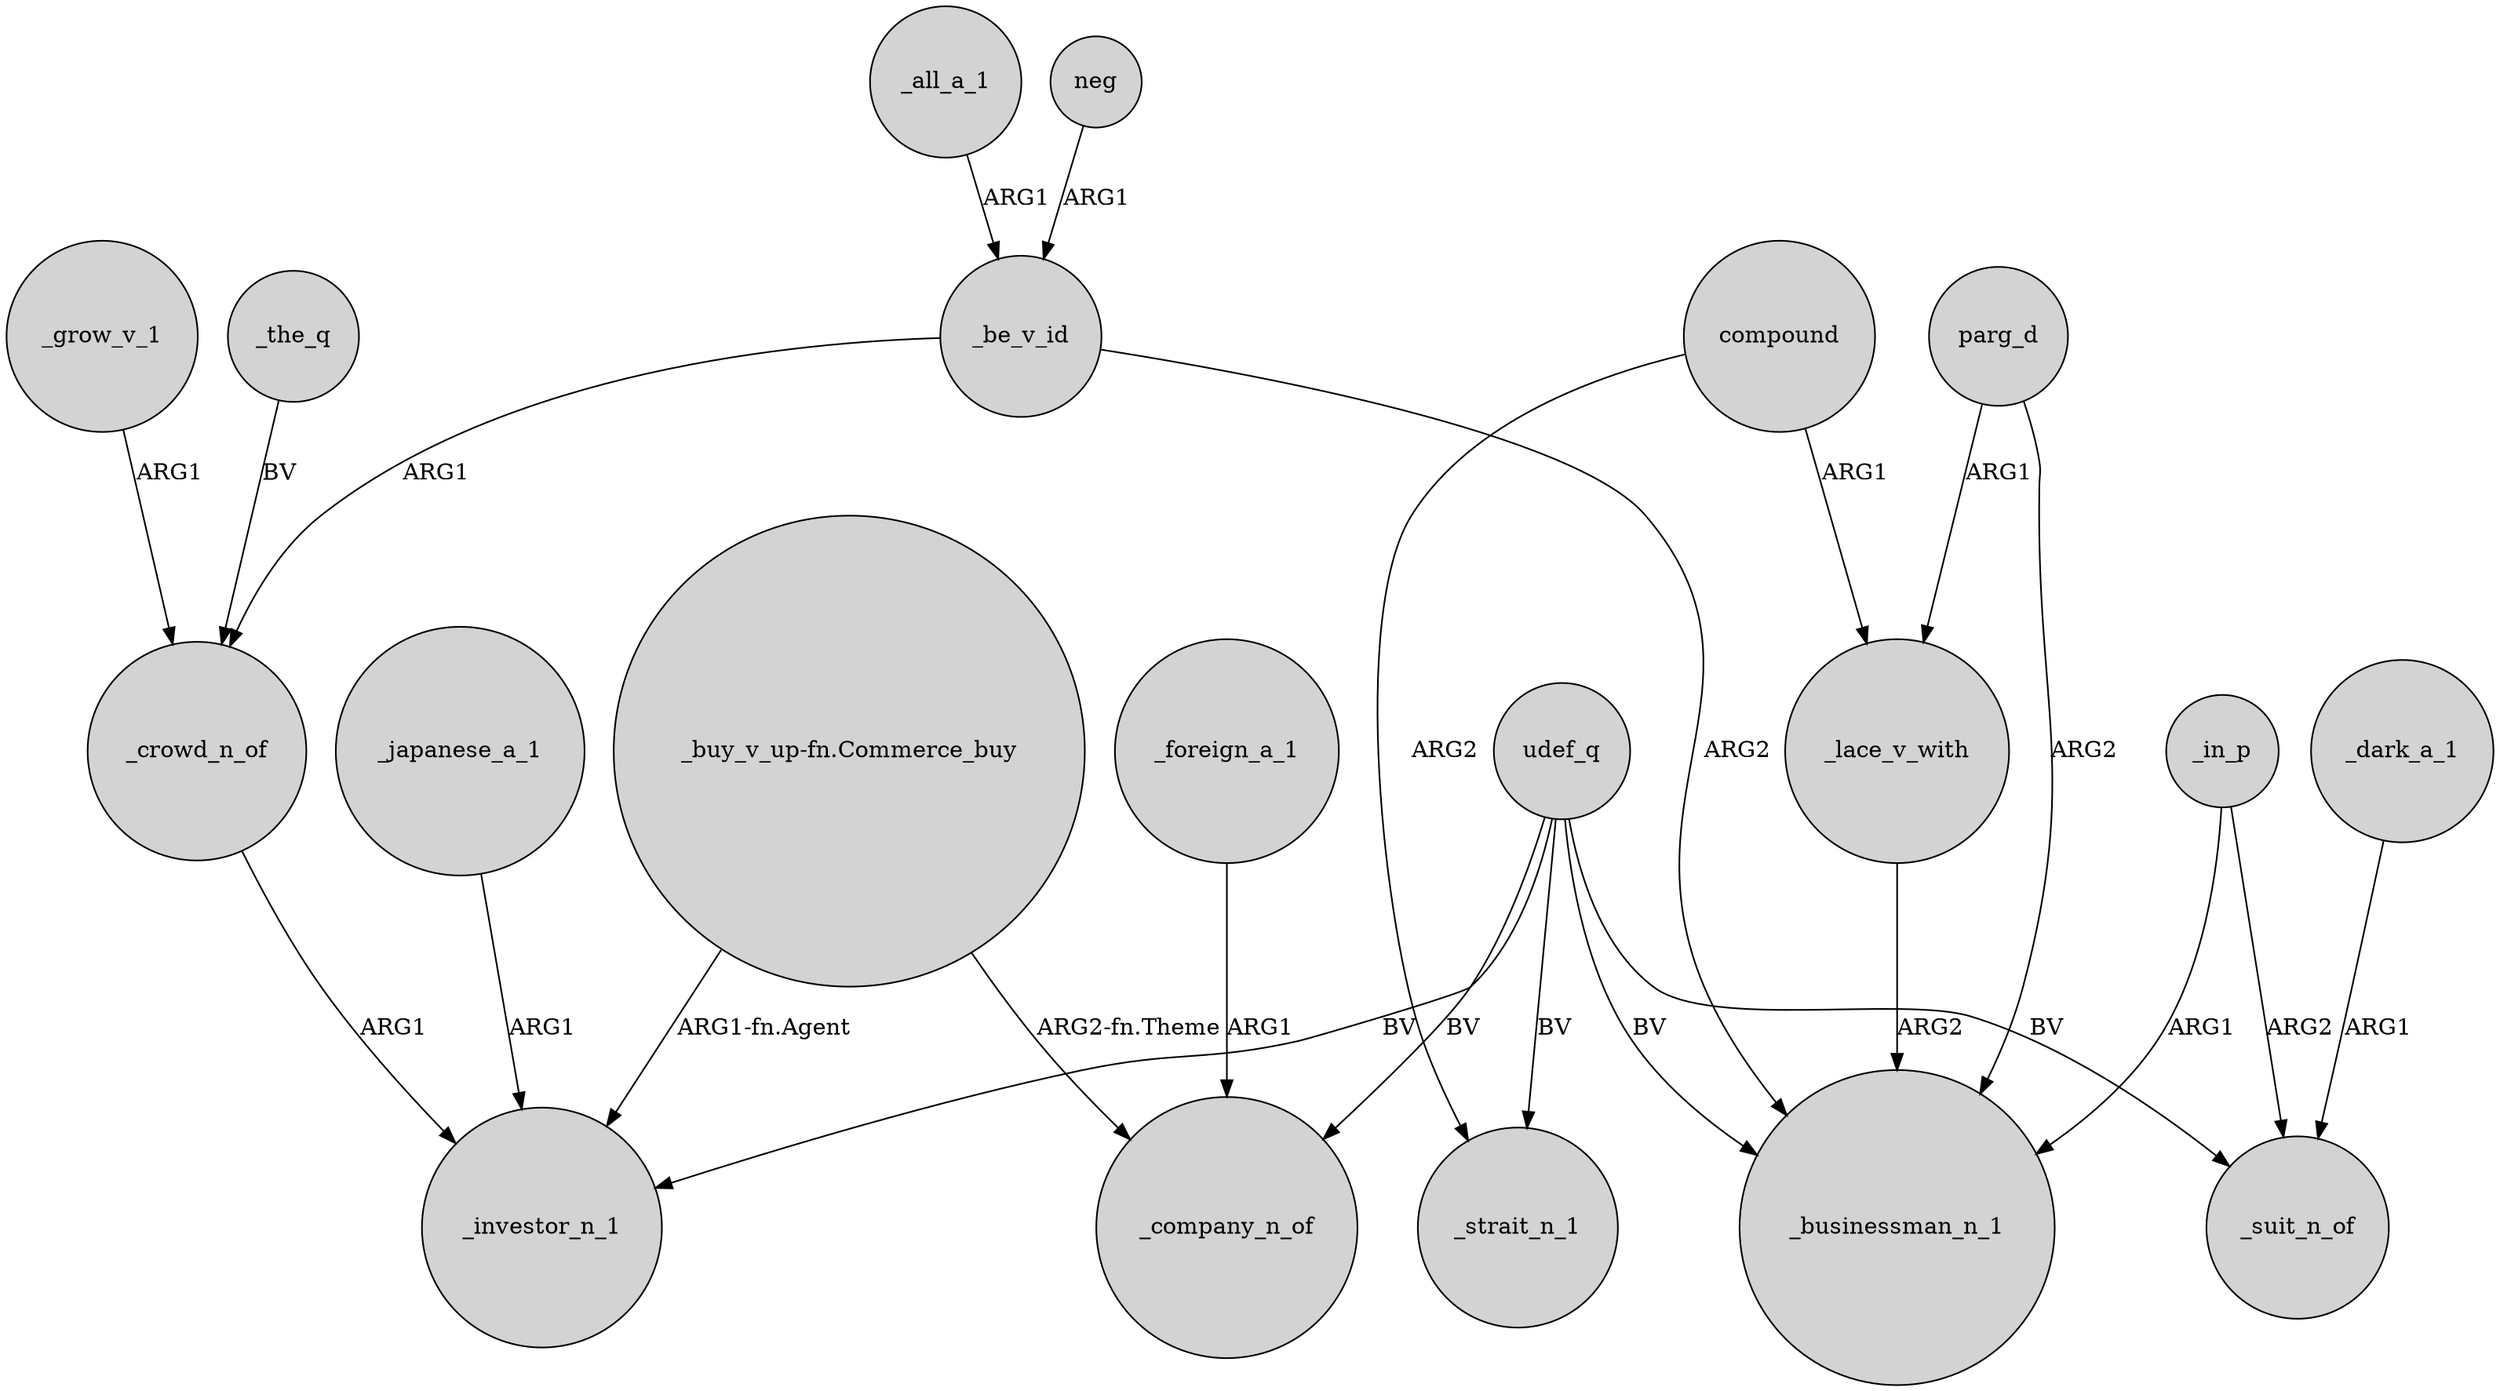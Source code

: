 digraph {
	node [shape=circle style=filled]
	compound -> _lace_v_with [label=ARG1]
	udef_q -> _businessman_n_1 [label=BV]
	_japanese_a_1 -> _investor_n_1 [label=ARG1]
	udef_q -> _investor_n_1 [label=BV]
	compound -> _strait_n_1 [label=ARG2]
	_grow_v_1 -> _crowd_n_of [label=ARG1]
	udef_q -> _suit_n_of [label=BV]
	"_buy_v_up-fn.Commerce_buy" -> _company_n_of [label="ARG2-fn.Theme"]
	udef_q -> _strait_n_1 [label=BV]
	_be_v_id -> _businessman_n_1 [label=ARG2]
	_in_p -> _suit_n_of [label=ARG2]
	_lace_v_with -> _businessman_n_1 [label=ARG2]
	_in_p -> _businessman_n_1 [label=ARG1]
	"_buy_v_up-fn.Commerce_buy" -> _investor_n_1 [label="ARG1-fn.Agent"]
	_dark_a_1 -> _suit_n_of [label=ARG1]
	_be_v_id -> _crowd_n_of [label=ARG1]
	_foreign_a_1 -> _company_n_of [label=ARG1]
	_crowd_n_of -> _investor_n_1 [label=ARG1]
	parg_d -> _lace_v_with [label=ARG1]
	_all_a_1 -> _be_v_id [label=ARG1]
	neg -> _be_v_id [label=ARG1]
	_the_q -> _crowd_n_of [label=BV]
	udef_q -> _company_n_of [label=BV]
	parg_d -> _businessman_n_1 [label=ARG2]
}
